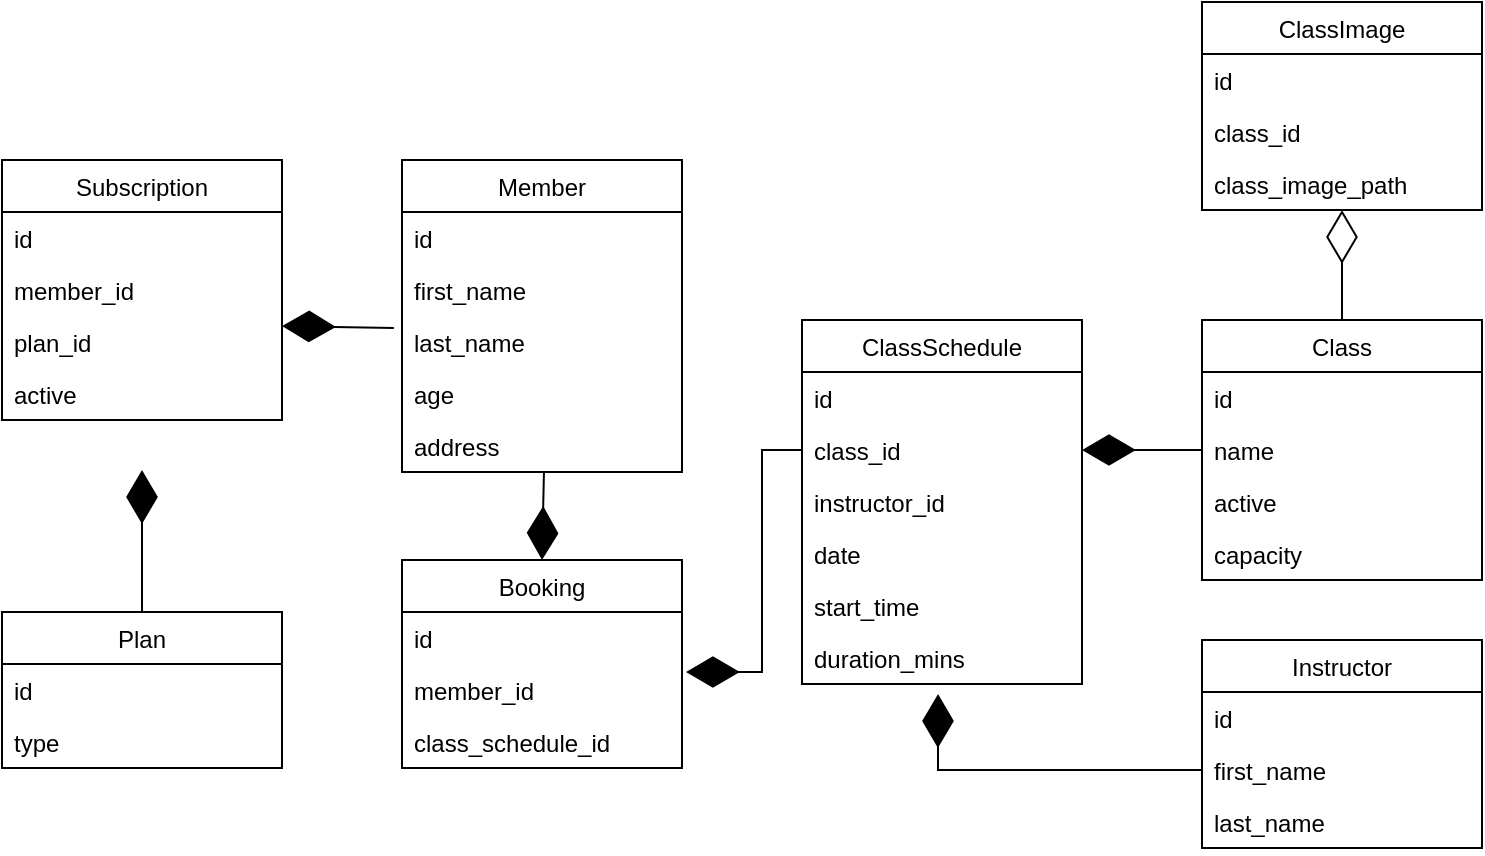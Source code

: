 <mxfile version="20.6.0" type="github">
  <diagram id="C5RBs43oDa-KdzZeNtuy" name="Page-1">
    <mxGraphModel dx="778" dy="529" grid="1" gridSize="10" guides="1" tooltips="1" connect="1" arrows="1" fold="1" page="1" pageScale="1" pageWidth="827" pageHeight="1169" math="0" shadow="0">
      <root>
        <mxCell id="WIyWlLk6GJQsqaUBKTNV-0" />
        <mxCell id="WIyWlLk6GJQsqaUBKTNV-1" parent="WIyWlLk6GJQsqaUBKTNV-0" />
        <mxCell id="xpjoXqq6nMIyAw4ibkLC-0" value="Member" style="swimlane;fontStyle=0;childLayout=stackLayout;horizontal=1;startSize=26;fillColor=none;horizontalStack=0;resizeParent=1;resizeParentMax=0;resizeLast=0;collapsible=1;marginBottom=0;" parent="WIyWlLk6GJQsqaUBKTNV-1" vertex="1">
          <mxGeometry x="240" y="560" width="140" height="156" as="geometry" />
        </mxCell>
        <mxCell id="xpjoXqq6nMIyAw4ibkLC-1" value="id" style="text;strokeColor=none;fillColor=none;align=left;verticalAlign=top;spacingLeft=4;spacingRight=4;overflow=hidden;rotatable=0;points=[[0,0.5],[1,0.5]];portConstraint=eastwest;" parent="xpjoXqq6nMIyAw4ibkLC-0" vertex="1">
          <mxGeometry y="26" width="140" height="26" as="geometry" />
        </mxCell>
        <mxCell id="xpjoXqq6nMIyAw4ibkLC-2" value="first_name" style="text;strokeColor=none;fillColor=none;align=left;verticalAlign=top;spacingLeft=4;spacingRight=4;overflow=hidden;rotatable=0;points=[[0,0.5],[1,0.5]];portConstraint=eastwest;" parent="xpjoXqq6nMIyAw4ibkLC-0" vertex="1">
          <mxGeometry y="52" width="140" height="26" as="geometry" />
        </mxCell>
        <mxCell id="xpjoXqq6nMIyAw4ibkLC-3" value="last_name" style="text;strokeColor=none;fillColor=none;align=left;verticalAlign=top;spacingLeft=4;spacingRight=4;overflow=hidden;rotatable=0;points=[[0,0.5],[1,0.5]];portConstraint=eastwest;" parent="xpjoXqq6nMIyAw4ibkLC-0" vertex="1">
          <mxGeometry y="78" width="140" height="26" as="geometry" />
        </mxCell>
        <mxCell id="xpjoXqq6nMIyAw4ibkLC-4" value="age" style="text;strokeColor=none;fillColor=none;align=left;verticalAlign=top;spacingLeft=4;spacingRight=4;overflow=hidden;rotatable=0;points=[[0,0.5],[1,0.5]];portConstraint=eastwest;" parent="xpjoXqq6nMIyAw4ibkLC-0" vertex="1">
          <mxGeometry y="104" width="140" height="26" as="geometry" />
        </mxCell>
        <mxCell id="xpjoXqq6nMIyAw4ibkLC-5" value="address" style="text;strokeColor=none;fillColor=none;align=left;verticalAlign=top;spacingLeft=4;spacingRight=4;overflow=hidden;rotatable=0;points=[[0,0.5],[1,0.5]];portConstraint=eastwest;" parent="xpjoXqq6nMIyAw4ibkLC-0" vertex="1">
          <mxGeometry y="130" width="140" height="26" as="geometry" />
        </mxCell>
        <mxCell id="xpjoXqq6nMIyAw4ibkLC-6" value="Plan" style="swimlane;fontStyle=0;childLayout=stackLayout;horizontal=1;startSize=26;fillColor=none;horizontalStack=0;resizeParent=1;resizeParentMax=0;resizeLast=0;collapsible=1;marginBottom=0;" parent="WIyWlLk6GJQsqaUBKTNV-1" vertex="1">
          <mxGeometry x="40" y="786" width="140" height="78" as="geometry" />
        </mxCell>
        <mxCell id="xpjoXqq6nMIyAw4ibkLC-7" value="id" style="text;strokeColor=none;fillColor=none;align=left;verticalAlign=top;spacingLeft=4;spacingRight=4;overflow=hidden;rotatable=0;points=[[0,0.5],[1,0.5]];portConstraint=eastwest;" parent="xpjoXqq6nMIyAw4ibkLC-6" vertex="1">
          <mxGeometry y="26" width="140" height="26" as="geometry" />
        </mxCell>
        <mxCell id="xpjoXqq6nMIyAw4ibkLC-8" value="type" style="text;strokeColor=none;fillColor=none;align=left;verticalAlign=top;spacingLeft=4;spacingRight=4;overflow=hidden;rotatable=0;points=[[0,0.5],[1,0.5]];portConstraint=eastwest;" parent="xpjoXqq6nMIyAw4ibkLC-6" vertex="1">
          <mxGeometry y="52" width="140" height="26" as="geometry" />
        </mxCell>
        <mxCell id="xpjoXqq6nMIyAw4ibkLC-10" value="Subscription" style="swimlane;fontStyle=0;childLayout=stackLayout;horizontal=1;startSize=26;fillColor=none;horizontalStack=0;resizeParent=1;resizeParentMax=0;resizeLast=0;collapsible=1;marginBottom=0;" parent="WIyWlLk6GJQsqaUBKTNV-1" vertex="1">
          <mxGeometry x="40" y="560" width="140" height="130" as="geometry" />
        </mxCell>
        <mxCell id="xpjoXqq6nMIyAw4ibkLC-11" value="id" style="text;strokeColor=none;fillColor=none;align=left;verticalAlign=top;spacingLeft=4;spacingRight=4;overflow=hidden;rotatable=0;points=[[0,0.5],[1,0.5]];portConstraint=eastwest;" parent="xpjoXqq6nMIyAw4ibkLC-10" vertex="1">
          <mxGeometry y="26" width="140" height="26" as="geometry" />
        </mxCell>
        <mxCell id="xpjoXqq6nMIyAw4ibkLC-12" value="member_id" style="text;strokeColor=none;fillColor=none;align=left;verticalAlign=top;spacingLeft=4;spacingRight=4;overflow=hidden;rotatable=0;points=[[0,0.5],[1,0.5]];portConstraint=eastwest;" parent="xpjoXqq6nMIyAw4ibkLC-10" vertex="1">
          <mxGeometry y="52" width="140" height="26" as="geometry" />
        </mxCell>
        <mxCell id="xpjoXqq6nMIyAw4ibkLC-13" value="plan_id" style="text;strokeColor=none;fillColor=none;align=left;verticalAlign=top;spacingLeft=4;spacingRight=4;overflow=hidden;rotatable=0;points=[[0,0.5],[1,0.5]];portConstraint=eastwest;" parent="xpjoXqq6nMIyAw4ibkLC-10" vertex="1">
          <mxGeometry y="78" width="140" height="26" as="geometry" />
        </mxCell>
        <mxCell id="xpjoXqq6nMIyAw4ibkLC-14" value="active" style="text;strokeColor=none;fillColor=none;align=left;verticalAlign=top;spacingLeft=4;spacingRight=4;overflow=hidden;rotatable=0;points=[[0,0.5],[1,0.5]];portConstraint=eastwest;" parent="xpjoXqq6nMIyAw4ibkLC-10" vertex="1">
          <mxGeometry y="104" width="140" height="26" as="geometry" />
        </mxCell>
        <mxCell id="xpjoXqq6nMIyAw4ibkLC-16" value="Class" style="swimlane;fontStyle=0;childLayout=stackLayout;horizontal=1;startSize=26;fillColor=none;horizontalStack=0;resizeParent=1;resizeParentMax=0;resizeLast=0;collapsible=1;marginBottom=0;" parent="WIyWlLk6GJQsqaUBKTNV-1" vertex="1">
          <mxGeometry x="640" y="640" width="140" height="130" as="geometry" />
        </mxCell>
        <mxCell id="xpjoXqq6nMIyAw4ibkLC-17" value="id" style="text;strokeColor=none;fillColor=none;align=left;verticalAlign=top;spacingLeft=4;spacingRight=4;overflow=hidden;rotatable=0;points=[[0,0.5],[1,0.5]];portConstraint=eastwest;" parent="xpjoXqq6nMIyAw4ibkLC-16" vertex="1">
          <mxGeometry y="26" width="140" height="26" as="geometry" />
        </mxCell>
        <mxCell id="xpjoXqq6nMIyAw4ibkLC-18" value="name" style="text;strokeColor=none;fillColor=none;align=left;verticalAlign=top;spacingLeft=4;spacingRight=4;overflow=hidden;rotatable=0;points=[[0,0.5],[1,0.5]];portConstraint=eastwest;" parent="xpjoXqq6nMIyAw4ibkLC-16" vertex="1">
          <mxGeometry y="52" width="140" height="26" as="geometry" />
        </mxCell>
        <mxCell id="xpjoXqq6nMIyAw4ibkLC-19" value="active" style="text;strokeColor=none;fillColor=none;align=left;verticalAlign=top;spacingLeft=4;spacingRight=4;overflow=hidden;rotatable=0;points=[[0,0.5],[1,0.5]];portConstraint=eastwest;" parent="xpjoXqq6nMIyAw4ibkLC-16" vertex="1">
          <mxGeometry y="78" width="140" height="26" as="geometry" />
        </mxCell>
        <mxCell id="xpjoXqq6nMIyAw4ibkLC-20" value="capacity" style="text;strokeColor=none;fillColor=none;align=left;verticalAlign=top;spacingLeft=4;spacingRight=4;overflow=hidden;rotatable=0;points=[[0,0.5],[1,0.5]];portConstraint=eastwest;" parent="xpjoXqq6nMIyAw4ibkLC-16" vertex="1">
          <mxGeometry y="104" width="140" height="26" as="geometry" />
        </mxCell>
        <mxCell id="xpjoXqq6nMIyAw4ibkLC-21" value="Instructor" style="swimlane;fontStyle=0;childLayout=stackLayout;horizontal=1;startSize=26;fillColor=none;horizontalStack=0;resizeParent=1;resizeParentMax=0;resizeLast=0;collapsible=1;marginBottom=0;" parent="WIyWlLk6GJQsqaUBKTNV-1" vertex="1">
          <mxGeometry x="640" y="800" width="140" height="104" as="geometry" />
        </mxCell>
        <mxCell id="xpjoXqq6nMIyAw4ibkLC-22" value="id" style="text;strokeColor=none;fillColor=none;align=left;verticalAlign=top;spacingLeft=4;spacingRight=4;overflow=hidden;rotatable=0;points=[[0,0.5],[1,0.5]];portConstraint=eastwest;" parent="xpjoXqq6nMIyAw4ibkLC-21" vertex="1">
          <mxGeometry y="26" width="140" height="26" as="geometry" />
        </mxCell>
        <mxCell id="xpjoXqq6nMIyAw4ibkLC-23" value="first_name" style="text;strokeColor=none;fillColor=none;align=left;verticalAlign=top;spacingLeft=4;spacingRight=4;overflow=hidden;rotatable=0;points=[[0,0.5],[1,0.5]];portConstraint=eastwest;" parent="xpjoXqq6nMIyAw4ibkLC-21" vertex="1">
          <mxGeometry y="52" width="140" height="26" as="geometry" />
        </mxCell>
        <mxCell id="xpjoXqq6nMIyAw4ibkLC-24" value="last_name" style="text;strokeColor=none;fillColor=none;align=left;verticalAlign=top;spacingLeft=4;spacingRight=4;overflow=hidden;rotatable=0;points=[[0,0.5],[1,0.5]];portConstraint=eastwest;" parent="xpjoXqq6nMIyAw4ibkLC-21" vertex="1">
          <mxGeometry y="78" width="140" height="26" as="geometry" />
        </mxCell>
        <mxCell id="xpjoXqq6nMIyAw4ibkLC-25" value="ClassImage" style="swimlane;fontStyle=0;childLayout=stackLayout;horizontal=1;startSize=26;fillColor=none;horizontalStack=0;resizeParent=1;resizeParentMax=0;resizeLast=0;collapsible=1;marginBottom=0;" parent="WIyWlLk6GJQsqaUBKTNV-1" vertex="1">
          <mxGeometry x="640" y="481" width="140" height="104" as="geometry" />
        </mxCell>
        <mxCell id="xpjoXqq6nMIyAw4ibkLC-26" value="id" style="text;strokeColor=none;fillColor=none;align=left;verticalAlign=top;spacingLeft=4;spacingRight=4;overflow=hidden;rotatable=0;points=[[0,0.5],[1,0.5]];portConstraint=eastwest;" parent="xpjoXqq6nMIyAw4ibkLC-25" vertex="1">
          <mxGeometry y="26" width="140" height="26" as="geometry" />
        </mxCell>
        <mxCell id="xpjoXqq6nMIyAw4ibkLC-27" value="class_id" style="text;strokeColor=none;fillColor=none;align=left;verticalAlign=top;spacingLeft=4;spacingRight=4;overflow=hidden;rotatable=0;points=[[0,0.5],[1,0.5]];portConstraint=eastwest;" parent="xpjoXqq6nMIyAw4ibkLC-25" vertex="1">
          <mxGeometry y="52" width="140" height="26" as="geometry" />
        </mxCell>
        <mxCell id="xpjoXqq6nMIyAw4ibkLC-28" value="class_image_path" style="text;strokeColor=none;fillColor=none;align=left;verticalAlign=top;spacingLeft=4;spacingRight=4;overflow=hidden;rotatable=0;points=[[0,0.5],[1,0.5]];portConstraint=eastwest;" parent="xpjoXqq6nMIyAw4ibkLC-25" vertex="1">
          <mxGeometry y="78" width="140" height="26" as="geometry" />
        </mxCell>
        <mxCell id="xpjoXqq6nMIyAw4ibkLC-29" value="ClassSchedule" style="swimlane;fontStyle=0;childLayout=stackLayout;horizontal=1;startSize=26;fillColor=none;horizontalStack=0;resizeParent=1;resizeParentMax=0;resizeLast=0;collapsible=1;marginBottom=0;" parent="WIyWlLk6GJQsqaUBKTNV-1" vertex="1">
          <mxGeometry x="440" y="640" width="140" height="182" as="geometry" />
        </mxCell>
        <mxCell id="xpjoXqq6nMIyAw4ibkLC-30" value="id" style="text;strokeColor=none;fillColor=none;align=left;verticalAlign=top;spacingLeft=4;spacingRight=4;overflow=hidden;rotatable=0;points=[[0,0.5],[1,0.5]];portConstraint=eastwest;" parent="xpjoXqq6nMIyAw4ibkLC-29" vertex="1">
          <mxGeometry y="26" width="140" height="26" as="geometry" />
        </mxCell>
        <mxCell id="xpjoXqq6nMIyAw4ibkLC-31" value="class_id" style="text;strokeColor=none;fillColor=none;align=left;verticalAlign=top;spacingLeft=4;spacingRight=4;overflow=hidden;rotatable=0;points=[[0,0.5],[1,0.5]];portConstraint=eastwest;" parent="xpjoXqq6nMIyAw4ibkLC-29" vertex="1">
          <mxGeometry y="52" width="140" height="26" as="geometry" />
        </mxCell>
        <mxCell id="xpjoXqq6nMIyAw4ibkLC-32" value="instructor_id" style="text;strokeColor=none;fillColor=none;align=left;verticalAlign=top;spacingLeft=4;spacingRight=4;overflow=hidden;rotatable=0;points=[[0,0.5],[1,0.5]];portConstraint=eastwest;" parent="xpjoXqq6nMIyAw4ibkLC-29" vertex="1">
          <mxGeometry y="78" width="140" height="26" as="geometry" />
        </mxCell>
        <mxCell id="xpjoXqq6nMIyAw4ibkLC-33" value="date" style="text;strokeColor=none;fillColor=none;align=left;verticalAlign=top;spacingLeft=4;spacingRight=4;overflow=hidden;rotatable=0;points=[[0,0.5],[1,0.5]];portConstraint=eastwest;" parent="xpjoXqq6nMIyAw4ibkLC-29" vertex="1">
          <mxGeometry y="104" width="140" height="26" as="geometry" />
        </mxCell>
        <mxCell id="xpjoXqq6nMIyAw4ibkLC-34" value="start_time" style="text;strokeColor=none;fillColor=none;align=left;verticalAlign=top;spacingLeft=4;spacingRight=4;overflow=hidden;rotatable=0;points=[[0,0.5],[1,0.5]];portConstraint=eastwest;" parent="xpjoXqq6nMIyAw4ibkLC-29" vertex="1">
          <mxGeometry y="130" width="140" height="26" as="geometry" />
        </mxCell>
        <mxCell id="xpjoXqq6nMIyAw4ibkLC-35" value="duration_mins" style="text;strokeColor=none;fillColor=none;align=left;verticalAlign=top;spacingLeft=4;spacingRight=4;overflow=hidden;rotatable=0;points=[[0,0.5],[1,0.5]];portConstraint=eastwest;" parent="xpjoXqq6nMIyAw4ibkLC-29" vertex="1">
          <mxGeometry y="156" width="140" height="26" as="geometry" />
        </mxCell>
        <mxCell id="xpjoXqq6nMIyAw4ibkLC-36" value="Booking" style="swimlane;fontStyle=0;childLayout=stackLayout;horizontal=1;startSize=26;fillColor=none;horizontalStack=0;resizeParent=1;resizeParentMax=0;resizeLast=0;collapsible=1;marginBottom=0;" parent="WIyWlLk6GJQsqaUBKTNV-1" vertex="1">
          <mxGeometry x="240" y="760" width="140" height="104" as="geometry" />
        </mxCell>
        <mxCell id="xpjoXqq6nMIyAw4ibkLC-37" value="id" style="text;strokeColor=none;fillColor=none;align=left;verticalAlign=top;spacingLeft=4;spacingRight=4;overflow=hidden;rotatable=0;points=[[0,0.5],[1,0.5]];portConstraint=eastwest;" parent="xpjoXqq6nMIyAw4ibkLC-36" vertex="1">
          <mxGeometry y="26" width="140" height="26" as="geometry" />
        </mxCell>
        <mxCell id="xpjoXqq6nMIyAw4ibkLC-38" value="member_id" style="text;strokeColor=none;fillColor=none;align=left;verticalAlign=top;spacingLeft=4;spacingRight=4;overflow=hidden;rotatable=0;points=[[0,0.5],[1,0.5]];portConstraint=eastwest;" parent="xpjoXqq6nMIyAw4ibkLC-36" vertex="1">
          <mxGeometry y="52" width="140" height="26" as="geometry" />
        </mxCell>
        <mxCell id="xpjoXqq6nMIyAw4ibkLC-39" value="class_schedule_id" style="text;strokeColor=none;fillColor=none;align=left;verticalAlign=top;spacingLeft=4;spacingRight=4;overflow=hidden;rotatable=0;points=[[0,0.5],[1,0.5]];portConstraint=eastwest;" parent="xpjoXqq6nMIyAw4ibkLC-36" vertex="1">
          <mxGeometry y="78" width="140" height="26" as="geometry" />
        </mxCell>
        <mxCell id="xpjoXqq6nMIyAw4ibkLC-47" value="" style="endArrow=diamondThin;endFill=1;endSize=24;html=1;rounded=0;exitX=-0.029;exitY=0.231;exitDx=0;exitDy=0;exitPerimeter=0;" parent="WIyWlLk6GJQsqaUBKTNV-1" source="xpjoXqq6nMIyAw4ibkLC-3" edge="1">
          <mxGeometry width="160" relative="1" as="geometry">
            <mxPoint x="320" y="510" as="sourcePoint" />
            <mxPoint x="180" y="643" as="targetPoint" />
          </mxGeometry>
        </mxCell>
        <mxCell id="xpjoXqq6nMIyAw4ibkLC-48" value="" style="endArrow=diamondThin;endFill=1;endSize=24;html=1;rounded=0;exitX=0.5;exitY=0;exitDx=0;exitDy=0;entryX=0.5;entryY=0.962;entryDx=0;entryDy=0;entryPerimeter=0;" parent="WIyWlLk6GJQsqaUBKTNV-1" source="xpjoXqq6nMIyAw4ibkLC-6" edge="1">
          <mxGeometry width="160" relative="1" as="geometry">
            <mxPoint x="40" y="880" as="sourcePoint" />
            <mxPoint x="110" y="715.012" as="targetPoint" />
          </mxGeometry>
        </mxCell>
        <mxCell id="xpjoXqq6nMIyAw4ibkLC-50" value="" style="endArrow=diamondThin;endFill=1;endSize=24;html=1;rounded=0;exitX=0;exitY=0.5;exitDx=0;exitDy=0;entryX=0.486;entryY=1.192;entryDx=0;entryDy=0;entryPerimeter=0;" parent="WIyWlLk6GJQsqaUBKTNV-1" source="xpjoXqq6nMIyAw4ibkLC-23" target="xpjoXqq6nMIyAw4ibkLC-35" edge="1">
          <mxGeometry width="160" relative="1" as="geometry">
            <mxPoint x="320" y="510" as="sourcePoint" />
            <mxPoint x="480" y="510" as="targetPoint" />
            <Array as="points">
              <mxPoint x="508" y="865" />
              <mxPoint x="508" y="840" />
            </Array>
          </mxGeometry>
        </mxCell>
        <mxCell id="xpjoXqq6nMIyAw4ibkLC-52" value="" style="endArrow=diamondThin;endFill=0;endSize=24;html=1;rounded=0;exitX=0.5;exitY=0;exitDx=0;exitDy=0;" parent="WIyWlLk6GJQsqaUBKTNV-1" source="xpjoXqq6nMIyAw4ibkLC-16" target="xpjoXqq6nMIyAw4ibkLC-28" edge="1">
          <mxGeometry width="160" relative="1" as="geometry">
            <mxPoint x="500" y="510" as="sourcePoint" />
            <mxPoint x="660" y="510" as="targetPoint" />
          </mxGeometry>
        </mxCell>
        <mxCell id="xpjoXqq6nMIyAw4ibkLC-53" value="" style="endArrow=diamondThin;endFill=1;endSize=24;html=1;rounded=0;exitX=0;exitY=0.5;exitDx=0;exitDy=0;entryX=1;entryY=0.5;entryDx=0;entryDy=0;" parent="WIyWlLk6GJQsqaUBKTNV-1" source="xpjoXqq6nMIyAw4ibkLC-18" target="xpjoXqq6nMIyAw4ibkLC-31" edge="1">
          <mxGeometry width="160" relative="1" as="geometry">
            <mxPoint x="500" y="510" as="sourcePoint" />
            <mxPoint x="660" y="510" as="targetPoint" />
          </mxGeometry>
        </mxCell>
        <mxCell id="xpjoXqq6nMIyAw4ibkLC-54" value="" style="endArrow=diamondThin;endFill=1;endSize=24;html=1;rounded=0;exitX=0.507;exitY=1;exitDx=0;exitDy=0;exitPerimeter=0;entryX=0.5;entryY=0;entryDx=0;entryDy=0;" parent="WIyWlLk6GJQsqaUBKTNV-1" source="xpjoXqq6nMIyAw4ibkLC-5" target="xpjoXqq6nMIyAw4ibkLC-36" edge="1">
          <mxGeometry width="160" relative="1" as="geometry">
            <mxPoint x="340" y="510" as="sourcePoint" />
            <mxPoint x="500" y="510" as="targetPoint" />
          </mxGeometry>
        </mxCell>
        <mxCell id="xpjoXqq6nMIyAw4ibkLC-55" value="" style="endArrow=diamondThin;endFill=1;endSize=24;html=1;rounded=0;exitX=0;exitY=0.5;exitDx=0;exitDy=0;entryX=1.014;entryY=0.154;entryDx=0;entryDy=0;entryPerimeter=0;" parent="WIyWlLk6GJQsqaUBKTNV-1" source="xpjoXqq6nMIyAw4ibkLC-31" target="xpjoXqq6nMIyAw4ibkLC-38" edge="1">
          <mxGeometry width="160" relative="1" as="geometry">
            <mxPoint x="340" y="510" as="sourcePoint" />
            <mxPoint x="500" y="510" as="targetPoint" />
            <Array as="points">
              <mxPoint x="420" y="705" />
              <mxPoint x="420" y="816" />
            </Array>
          </mxGeometry>
        </mxCell>
      </root>
    </mxGraphModel>
  </diagram>
</mxfile>
